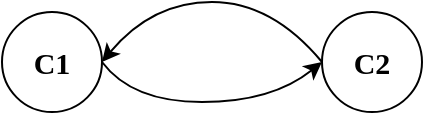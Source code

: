 <mxfile version="15.3.0" type="device"><diagram id="HIDOktM7Gtuuh0AKt5Jg" name="Page-1"><mxGraphModel dx="606" dy="496" grid="1" gridSize="10" guides="1" tooltips="1" connect="1" arrows="1" fold="1" page="1" pageScale="1" pageWidth="300" pageHeight="300" math="0" shadow="0"><root><mxCell id="0"/><mxCell id="1" parent="0"/><mxCell id="gGm_6WvBBsqKDh-qRhNS-1" value="C1" style="ellipse;whiteSpace=wrap;html=1;aspect=fixed;align=center;fontFamily=Verdana;fontStyle=1;fontSize=15;" vertex="1" parent="1"><mxGeometry x="45" y="128" width="50" height="50" as="geometry"/></mxCell><mxCell id="gGm_6WvBBsqKDh-qRhNS-8" value="C2" style="ellipse;whiteSpace=wrap;html=1;aspect=fixed;align=center;fontFamily=Verdana;fontStyle=1;fontSize=15;" vertex="1" parent="1"><mxGeometry x="205" y="128" width="50" height="50" as="geometry"/></mxCell><mxCell id="gGm_6WvBBsqKDh-qRhNS-28" value="" style="curved=1;endArrow=classic;html=1;fontFamily=Verdana;fontSize=15;exitX=1;exitY=0.5;exitDx=0;exitDy=0;entryX=0;entryY=0.5;entryDx=0;entryDy=0;" edge="1" parent="1" source="gGm_6WvBBsqKDh-qRhNS-1" target="gGm_6WvBBsqKDh-qRhNS-8"><mxGeometry width="50" height="50" relative="1" as="geometry"><mxPoint x="140" y="143" as="sourcePoint"/><mxPoint x="180" y="33" as="targetPoint"/><Array as="points"><mxPoint x="110" y="173"/><mxPoint x="180" y="173"/></Array></mxGeometry></mxCell><mxCell id="gGm_6WvBBsqKDh-qRhNS-29" value="" style="curved=1;endArrow=none;html=1;fontFamily=Verdana;fontSize=15;exitX=1;exitY=0.5;exitDx=0;exitDy=0;entryX=0;entryY=0.5;entryDx=0;entryDy=0;startArrow=classic;startFill=1;endFill=0;" edge="1" parent="1"><mxGeometry width="50" height="50" relative="1" as="geometry"><mxPoint x="95" y="153" as="sourcePoint"/><mxPoint x="205.0" y="153" as="targetPoint"/><Array as="points"><mxPoint x="120" y="123"/><mxPoint x="180" y="123"/></Array></mxGeometry></mxCell></root></mxGraphModel></diagram></mxfile>
